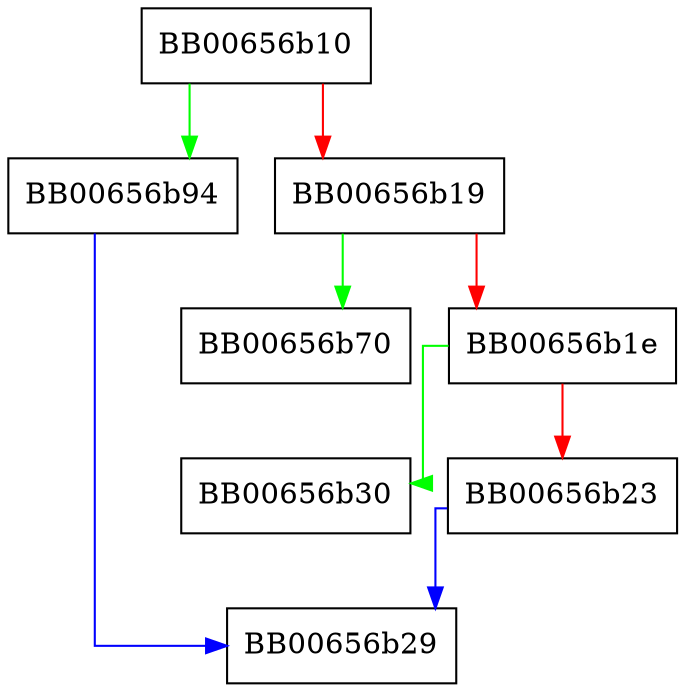 digraph UI_ctrl {
  node [shape="box"];
  graph [splines=ortho];
  BB00656b10 -> BB00656b94 [color="green"];
  BB00656b10 -> BB00656b19 [color="red"];
  BB00656b19 -> BB00656b70 [color="green"];
  BB00656b19 -> BB00656b1e [color="red"];
  BB00656b1e -> BB00656b30 [color="green"];
  BB00656b1e -> BB00656b23 [color="red"];
  BB00656b23 -> BB00656b29 [color="blue"];
  BB00656b94 -> BB00656b29 [color="blue"];
}